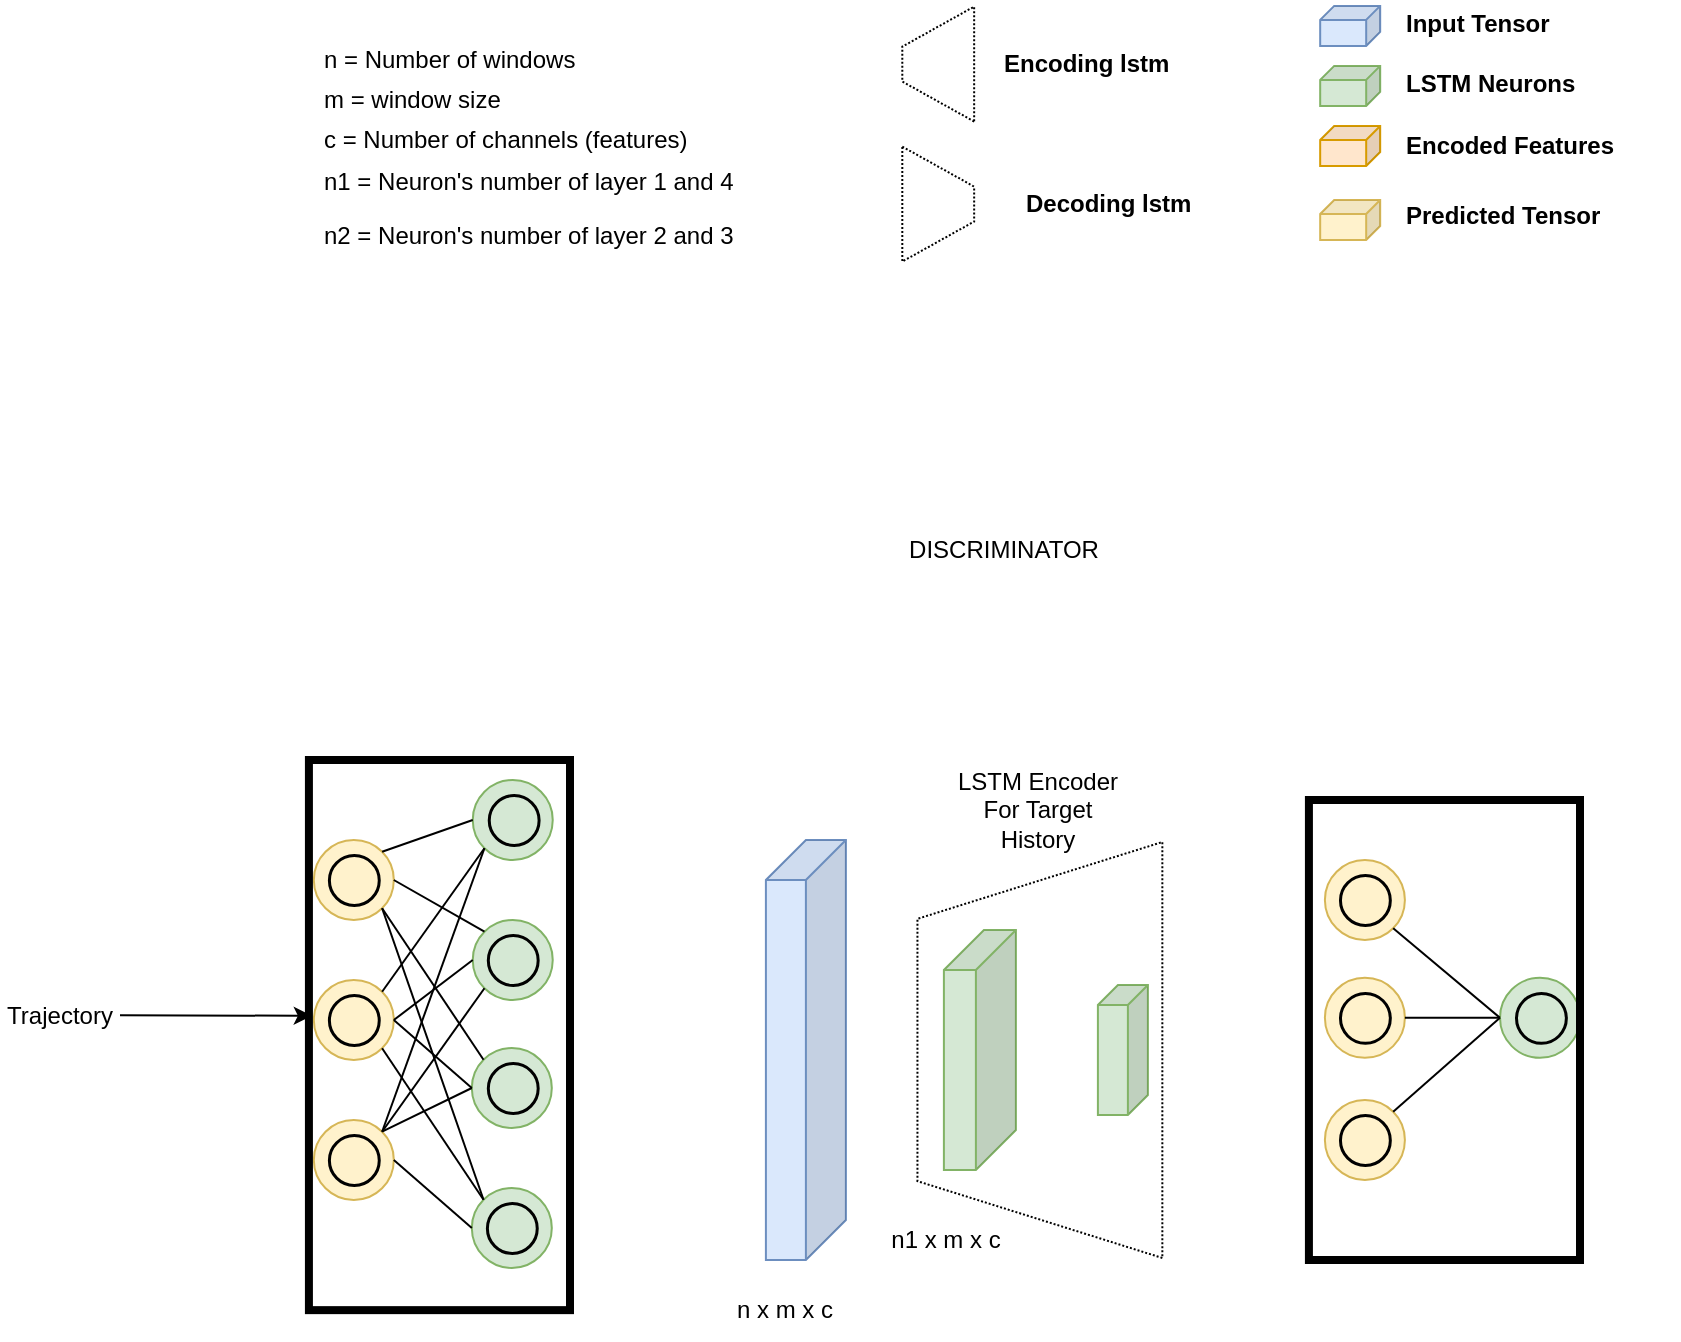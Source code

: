 <mxfile>
    <diagram id="ERRANNHULU-bSqBF8AOw" name="Pagina-1">
        <mxGraphModel dx="2423" dy="1727" grid="1" gridSize="10" guides="1" tooltips="1" connect="1" arrows="1" fold="1" page="1" pageScale="1" pageWidth="1169" pageHeight="827" math="0" shadow="0">
            <root>
                <mxCell id="0"/>
                <mxCell id="1" parent="0"/>
                <mxCell id="47" value="" style="shape=cube;whiteSpace=wrap;html=1;boundedLbl=1;backgroundOutline=1;darkOpacity=0.05;darkOpacity2=0.1;size=7;direction=east;flipH=1;fillColor=#dae8fc;strokeColor=#6c8ebf;" parent="1" vertex="1">
                    <mxGeometry x="440.09" y="-587.06" width="30" height="20" as="geometry"/>
                </mxCell>
                <mxCell id="48" value="" style="shape=cube;whiteSpace=wrap;html=1;boundedLbl=1;backgroundOutline=1;darkOpacity=0.05;darkOpacity2=0.1;size=7;direction=east;flipH=1;fillColor=#d5e8d4;strokeColor=#82b366;" parent="1" vertex="1">
                    <mxGeometry x="440.09" y="-557.06" width="30" height="20" as="geometry"/>
                </mxCell>
                <mxCell id="51" value="Input Tensor" style="text;html=1;strokeColor=none;fillColor=none;align=left;verticalAlign=middle;whiteSpace=wrap;rounded=0;fontStyle=1" parent="1" vertex="1">
                    <mxGeometry x="481.09" y="-590" width="138" height="23.88" as="geometry"/>
                </mxCell>
                <mxCell id="52" value="LSTM Neurons" style="text;html=1;strokeColor=none;fillColor=none;align=left;verticalAlign=middle;whiteSpace=wrap;rounded=0;fontStyle=1" parent="1" vertex="1">
                    <mxGeometry x="481.09" y="-560" width="138" height="23.88" as="geometry"/>
                </mxCell>
                <mxCell id="53" value="Encoded Features" style="text;html=1;strokeColor=none;fillColor=none;align=left;verticalAlign=middle;whiteSpace=wrap;rounded=0;fontStyle=1" parent="1" vertex="1">
                    <mxGeometry x="481.09" y="-528.94" width="138" height="23.88" as="geometry"/>
                </mxCell>
                <mxCell id="57" value="" style="shape=cube;whiteSpace=wrap;html=1;boundedLbl=1;backgroundOutline=1;darkOpacity=0.05;darkOpacity2=0.1;size=7;direction=east;flipH=1;fillColor=#ffe6cc;strokeColor=#d79b00;" parent="1" vertex="1">
                    <mxGeometry x="440.09" y="-527" width="30" height="20" as="geometry"/>
                </mxCell>
                <mxCell id="58" value="" style="shape=cube;whiteSpace=wrap;html=1;boundedLbl=1;backgroundOutline=1;darkOpacity=0.05;darkOpacity2=0.1;size=7;direction=east;flipH=1;fillColor=#fff2cc;strokeColor=#d6b656;" parent="1" vertex="1">
                    <mxGeometry x="440.09" y="-490.0" width="30" height="20" as="geometry"/>
                </mxCell>
                <mxCell id="59" value="Predicted Tensor" style="text;html=1;strokeColor=none;fillColor=none;align=left;verticalAlign=middle;whiteSpace=wrap;rounded=0;fontStyle=1" parent="1" vertex="1">
                    <mxGeometry x="481.09" y="-493.88" width="138" height="23.88" as="geometry"/>
                </mxCell>
                <mxCell id="61" value="&lt;b&gt;Encoding lstm&amp;nbsp;&lt;/b&gt;" style="text;html=1;strokeColor=none;fillColor=none;align=center;verticalAlign=middle;whiteSpace=wrap;rounded=0;dashed=1;dashPattern=1 1;" parent="1" vertex="1">
                    <mxGeometry x="266.85" y="-567.96" width="116" height="20" as="geometry"/>
                </mxCell>
                <mxCell id="62" value="&lt;b&gt;Decoding lstm&amp;nbsp;&lt;/b&gt;" style="text;html=1;strokeColor=none;fillColor=none;align=center;verticalAlign=middle;whiteSpace=wrap;rounded=0;dashed=1;dashPattern=1 1;" parent="1" vertex="1">
                    <mxGeometry x="277.85" y="-497.96" width="116" height="20" as="geometry"/>
                </mxCell>
                <mxCell id="63" value="" style="shape=trapezoid;perimeter=trapezoidPerimeter;whiteSpace=wrap;html=1;fixedSize=1;dashed=1;dashPattern=1 1;fillColor=none;rotation=-90;" parent="1" vertex="1">
                    <mxGeometry x="220.38" y="-575.92" width="57.47" height="35.92" as="geometry"/>
                </mxCell>
                <mxCell id="65" value="" style="shape=trapezoid;perimeter=trapezoidPerimeter;whiteSpace=wrap;html=1;fixedSize=1;dashed=1;dashPattern=1 1;fillColor=none;rotation=-90;direction=west;" parent="1" vertex="1">
                    <mxGeometry x="220.38" y="-505.92" width="57.47" height="35.92" as="geometry"/>
                </mxCell>
                <mxCell id="71" value="n = Number of windows&amp;nbsp;" style="text;html=1;strokeColor=none;fillColor=none;align=center;verticalAlign=middle;whiteSpace=wrap;rounded=0;dashed=1;dashPattern=1 1;" parent="1" vertex="1">
                    <mxGeometry x="-71.62" y="-570" width="156.51" height="20" as="geometry"/>
                </mxCell>
                <mxCell id="72" value="m = window size&amp;nbsp;&amp;nbsp;" style="text;html=1;strokeColor=none;fillColor=none;align=left;verticalAlign=middle;whiteSpace=wrap;rounded=0;dashed=1;dashPattern=1 1;" parent="1" vertex="1">
                    <mxGeometry x="-59.61" y="-550" width="140" height="20" as="geometry"/>
                </mxCell>
                <mxCell id="73" value="c = Number of channels (features)&amp;nbsp;" style="text;html=1;strokeColor=none;fillColor=none;align=left;verticalAlign=middle;whiteSpace=wrap;rounded=0;dashed=1;dashPattern=1 1;" parent="1" vertex="1">
                    <mxGeometry x="-59.61" y="-530" width="211" height="20" as="geometry"/>
                </mxCell>
                <mxCell id="74" value="n1 = Neuron's number of layer 1 and 4&amp;nbsp;" style="text;html=1;strokeColor=none;fillColor=none;align=left;verticalAlign=middle;whiteSpace=wrap;rounded=0;dashed=1;dashPattern=1 1;" parent="1" vertex="1">
                    <mxGeometry x="-59.61" y="-508.94" width="221" height="20" as="geometry"/>
                </mxCell>
                <mxCell id="75" value="n2 = Neuron's number of layer 2 and 3&amp;nbsp;" style="text;html=1;strokeColor=none;fillColor=none;align=left;verticalAlign=middle;whiteSpace=wrap;rounded=0;dashed=1;dashPattern=1 1;" parent="1" vertex="1">
                    <mxGeometry x="-59.61" y="-481.84" width="221" height="20" as="geometry"/>
                </mxCell>
                <mxCell id="76" value="" style="shape=cube;whiteSpace=wrap;html=1;boundedLbl=1;backgroundOutline=1;darkOpacity=0.05;darkOpacity2=0.1;size=20;direction=east;flipH=1;fillColor=#dae8fc;strokeColor=#6c8ebf;" parent="1" vertex="1">
                    <mxGeometry x="162.95" y="-170" width="40" height="210" as="geometry"/>
                </mxCell>
                <mxCell id="77" value="" style="shape=cube;whiteSpace=wrap;html=1;boundedLbl=1;backgroundOutline=1;darkOpacity=0.05;darkOpacity2=0.1;size=20;direction=east;flipH=1;fillColor=#d5e8d4;strokeColor=#82b366;" parent="1" vertex="1">
                    <mxGeometry x="251.95" y="-125" width="36" height="120" as="geometry"/>
                </mxCell>
                <mxCell id="78" value="" style="shape=cube;whiteSpace=wrap;html=1;boundedLbl=1;backgroundOutline=1;darkOpacity=0.05;darkOpacity2=0.1;size=10;direction=east;flipH=1;fillColor=#d5e8d4;strokeColor=#82b366;" parent="1" vertex="1">
                    <mxGeometry x="328.95" y="-97.5" width="25" height="65" as="geometry"/>
                </mxCell>
                <mxCell id="79" value="n x m x c" style="text;html=1;strokeColor=none;fillColor=none;align=center;verticalAlign=middle;whiteSpace=wrap;rounded=0;" parent="1" vertex="1">
                    <mxGeometry x="122.95" y="50" width="99" height="30" as="geometry"/>
                </mxCell>
                <mxCell id="80" value="" style="shape=trapezoid;perimeter=trapezoidPerimeter;whiteSpace=wrap;html=1;fixedSize=1;rotation=90;dashed=1;dashPattern=1 1;fillColor=none;direction=west;size=38.41;" parent="1" vertex="1">
                    <mxGeometry x="195.96" y="-126.23" width="207.98" height="122.45" as="geometry"/>
                </mxCell>
                <mxCell id="81" value="n1 x m x c" style="text;html=1;strokeColor=none;fillColor=none;align=center;verticalAlign=middle;whiteSpace=wrap;rounded=0;dashed=1;dashPattern=1 1;" parent="1" vertex="1">
                    <mxGeometry x="212.95" y="20" width="80" height="20" as="geometry"/>
                </mxCell>
                <mxCell id="83" value="DISCRIMINATOR" style="text;html=1;strokeColor=none;fillColor=none;align=center;verticalAlign=middle;whiteSpace=wrap;rounded=0;strokeWidth=4;" parent="1" vertex="1">
                    <mxGeometry x="251.95" y="-330" width="60" height="30" as="geometry"/>
                </mxCell>
                <mxCell id="87" value="LSTM Encoder For Target History" style="text;html=1;strokeColor=none;fillColor=none;align=center;verticalAlign=middle;whiteSpace=wrap;rounded=0;strokeWidth=4;" parent="1" vertex="1">
                    <mxGeometry x="251.95" y="-200" width="93.73" height="30" as="geometry"/>
                </mxCell>
                <mxCell id="117" value="" style="group" parent="1" vertex="1" connectable="0">
                    <mxGeometry x="-63.09" y="-200" width="119.46" height="244" as="geometry"/>
                </mxCell>
                <mxCell id="118" value="" style="ellipse;whiteSpace=wrap;html=1;aspect=fixed;strokeColor=#d6b656;fillColor=#fff2cc;container=0;" parent="117" vertex="1">
                    <mxGeometry y="170" width="40" height="40" as="geometry"/>
                </mxCell>
                <mxCell id="119" value="" style="ellipse;whiteSpace=wrap;html=1;aspect=fixed;fillColor=none;strokeWidth=1.5;container=0;" parent="117" vertex="1">
                    <mxGeometry x="7.535" y="177.53" width="24.93" height="24.93" as="geometry"/>
                </mxCell>
                <mxCell id="120" value="" style="ellipse;whiteSpace=wrap;html=1;aspect=fixed;strokeColor=#d6b656;fillColor=#fff2cc;container=0;" parent="117" vertex="1">
                    <mxGeometry y="100" width="40" height="40" as="geometry"/>
                </mxCell>
                <mxCell id="121" value="" style="ellipse;whiteSpace=wrap;html=1;aspect=fixed;fillColor=none;strokeWidth=1.5;container=0;" parent="117" vertex="1">
                    <mxGeometry x="7.535" y="107.53" width="24.93" height="24.93" as="geometry"/>
                </mxCell>
                <mxCell id="122" value="" style="ellipse;whiteSpace=wrap;html=1;aspect=fixed;strokeColor=#d6b656;fillColor=#fff2cc;container=0;" parent="117" vertex="1">
                    <mxGeometry y="30" width="40" height="40" as="geometry"/>
                </mxCell>
                <mxCell id="123" value="" style="ellipse;whiteSpace=wrap;html=1;aspect=fixed;fillColor=none;strokeWidth=1.5;container=0;" parent="117" vertex="1">
                    <mxGeometry x="7.535" y="37.53" width="24.93" height="24.93" as="geometry"/>
                </mxCell>
                <mxCell id="124" value="" style="ellipse;whiteSpace=wrap;html=1;aspect=fixed;strokeColor=#82b366;fillColor=#d5e8d4;container=0;" parent="117" vertex="1">
                    <mxGeometry x="79" y="134" width="40" height="40" as="geometry"/>
                </mxCell>
                <mxCell id="125" value="" style="ellipse;whiteSpace=wrap;html=1;aspect=fixed;fillColor=none;strokeWidth=1.5;container=0;" parent="117" vertex="1">
                    <mxGeometry x="87" y="141.53" width="24.93" height="24.93" as="geometry"/>
                </mxCell>
                <mxCell id="126" value="" style="ellipse;whiteSpace=wrap;html=1;aspect=fixed;strokeColor=#82b366;fillColor=#d5e8d4;container=0;" parent="117" vertex="1">
                    <mxGeometry x="79" y="204" width="40" height="40" as="geometry"/>
                </mxCell>
                <mxCell id="127" value="" style="ellipse;whiteSpace=wrap;html=1;aspect=fixed;fillColor=none;strokeWidth=1.5;container=0;" parent="117" vertex="1">
                    <mxGeometry x="86.535" y="211.53" width="24.93" height="24.93" as="geometry"/>
                </mxCell>
                <mxCell id="128" value="" style="ellipse;whiteSpace=wrap;html=1;aspect=fixed;strokeColor=#82b366;fillColor=#d5e8d4;container=0;" parent="117" vertex="1">
                    <mxGeometry x="79.46" width="40" height="40" as="geometry"/>
                </mxCell>
                <mxCell id="129" value="" style="ellipse;whiteSpace=wrap;html=1;aspect=fixed;fillColor=none;strokeWidth=1.5;container=0;" parent="117" vertex="1">
                    <mxGeometry x="87.46" y="7.53" width="24.93" height="24.93" as="geometry"/>
                </mxCell>
                <mxCell id="130" value="" style="ellipse;whiteSpace=wrap;html=1;aspect=fixed;strokeColor=#82b366;fillColor=#d5e8d4;container=0;" parent="117" vertex="1">
                    <mxGeometry x="79.46" y="70" width="40" height="40" as="geometry"/>
                </mxCell>
                <mxCell id="131" value="" style="ellipse;whiteSpace=wrap;html=1;aspect=fixed;fillColor=none;strokeWidth=1.5;container=0;" parent="117" vertex="1">
                    <mxGeometry x="86.995" y="77.53" width="24.93" height="24.93" as="geometry"/>
                </mxCell>
                <mxCell id="132" value="" style="endArrow=none;html=1;rounded=0;fontSize=12;exitX=1;exitY=0;exitDx=0;exitDy=0;entryX=0;entryY=0.5;entryDx=0;entryDy=0;" parent="117" source="122" target="128" edge="1">
                    <mxGeometry width="50" height="50" relative="1" as="geometry">
                        <mxPoint x="180" y="120" as="sourcePoint"/>
                        <mxPoint x="230" y="70" as="targetPoint"/>
                    </mxGeometry>
                </mxCell>
                <mxCell id="133" value="" style="endArrow=none;html=1;rounded=0;fontSize=12;exitX=1;exitY=0.5;exitDx=0;exitDy=0;entryX=0;entryY=0;entryDx=0;entryDy=0;" parent="117" source="122" target="130" edge="1">
                    <mxGeometry width="50" height="50" relative="1" as="geometry">
                        <mxPoint x="44.142" y="45.858" as="sourcePoint"/>
                        <mxPoint x="89.46" y="30" as="targetPoint"/>
                    </mxGeometry>
                </mxCell>
                <mxCell id="134" value="" style="endArrow=none;html=1;rounded=0;fontSize=12;exitX=1;exitY=1;exitDx=0;exitDy=0;entryX=0;entryY=0;entryDx=0;entryDy=0;" parent="117" source="122" target="124" edge="1">
                    <mxGeometry width="50" height="50" relative="1" as="geometry">
                        <mxPoint x="44.142" y="74.142" as="sourcePoint"/>
                        <mxPoint x="95.318" y="85.858" as="targetPoint"/>
                    </mxGeometry>
                </mxCell>
                <mxCell id="135" value="" style="endArrow=none;html=1;rounded=0;fontSize=12;exitX=1;exitY=1;exitDx=0;exitDy=0;entryX=0;entryY=0;entryDx=0;entryDy=0;" parent="117" source="122" target="126" edge="1">
                    <mxGeometry width="50" height="50" relative="1" as="geometry">
                        <mxPoint x="44.142" y="74.142" as="sourcePoint"/>
                        <mxPoint x="94.858" y="149.858" as="targetPoint"/>
                    </mxGeometry>
                </mxCell>
                <mxCell id="136" value="" style="endArrow=none;html=1;rounded=0;fontSize=12;exitX=1;exitY=0.5;exitDx=0;exitDy=0;entryX=0;entryY=0.5;entryDx=0;entryDy=0;" parent="117" source="120" target="124" edge="1">
                    <mxGeometry width="50" height="50" relative="1" as="geometry">
                        <mxPoint x="44.142" y="74.142" as="sourcePoint"/>
                        <mxPoint x="94.858" y="219.858" as="targetPoint"/>
                    </mxGeometry>
                </mxCell>
                <mxCell id="137" value="" style="endArrow=none;html=1;rounded=0;fontSize=12;exitX=1;exitY=0.5;exitDx=0;exitDy=0;entryX=0;entryY=0.5;entryDx=0;entryDy=0;" parent="117" source="118" target="126" edge="1">
                    <mxGeometry width="50" height="50" relative="1" as="geometry">
                        <mxPoint x="50" y="130" as="sourcePoint"/>
                        <mxPoint x="89" y="164" as="targetPoint"/>
                    </mxGeometry>
                </mxCell>
                <mxCell id="138" value="" style="endArrow=none;html=1;rounded=0;fontSize=12;exitX=1;exitY=0;exitDx=0;exitDy=0;entryX=0;entryY=0.5;entryDx=0;entryDy=0;" parent="117" source="118" target="124" edge="1">
                    <mxGeometry width="50" height="50" relative="1" as="geometry">
                        <mxPoint x="50" y="200" as="sourcePoint"/>
                        <mxPoint x="89" y="234" as="targetPoint"/>
                    </mxGeometry>
                </mxCell>
                <mxCell id="139" value="" style="endArrow=none;html=1;rounded=0;fontSize=12;exitX=1;exitY=0;exitDx=0;exitDy=0;entryX=0;entryY=1;entryDx=0;entryDy=0;" parent="117" source="118" target="130" edge="1">
                    <mxGeometry width="50" height="50" relative="1" as="geometry">
                        <mxPoint x="44.142" y="185.858" as="sourcePoint"/>
                        <mxPoint x="89" y="164" as="targetPoint"/>
                    </mxGeometry>
                </mxCell>
                <mxCell id="140" value="" style="endArrow=none;html=1;rounded=0;fontSize=12;exitX=1;exitY=0;exitDx=0;exitDy=0;entryX=0;entryY=1;entryDx=0;entryDy=0;" parent="117" source="118" target="128" edge="1">
                    <mxGeometry width="50" height="50" relative="1" as="geometry">
                        <mxPoint x="44.142" y="185.858" as="sourcePoint"/>
                        <mxPoint x="95.318" y="114.142" as="targetPoint"/>
                    </mxGeometry>
                </mxCell>
                <mxCell id="141" value="" style="endArrow=none;html=1;rounded=0;fontSize=12;exitX=1;exitY=0;exitDx=0;exitDy=0;entryX=0;entryY=1;entryDx=0;entryDy=0;" parent="117" source="120" target="128" edge="1">
                    <mxGeometry width="50" height="50" relative="1" as="geometry">
                        <mxPoint x="44.142" y="185.858" as="sourcePoint"/>
                        <mxPoint x="95.318" y="44.142" as="targetPoint"/>
                    </mxGeometry>
                </mxCell>
                <mxCell id="142" value="" style="endArrow=none;html=1;rounded=0;fontSize=12;exitX=1;exitY=1;exitDx=0;exitDy=0;entryX=0;entryY=0;entryDx=0;entryDy=0;" parent="117" source="120" target="126" edge="1">
                    <mxGeometry width="50" height="50" relative="1" as="geometry">
                        <mxPoint x="44.142" y="115.858" as="sourcePoint"/>
                        <mxPoint x="95.318" y="44.142" as="targetPoint"/>
                    </mxGeometry>
                </mxCell>
                <mxCell id="143" value="" style="endArrow=none;html=1;rounded=0;fontSize=12;exitX=1;exitY=0.5;exitDx=0;exitDy=0;entryX=0;entryY=0.5;entryDx=0;entryDy=0;" parent="117" source="120" target="130" edge="1">
                    <mxGeometry width="50" height="50" relative="1" as="geometry">
                        <mxPoint x="44.142" y="144.142" as="sourcePoint"/>
                        <mxPoint x="94.858" y="219.858" as="targetPoint"/>
                    </mxGeometry>
                </mxCell>
                <mxCell id="399" style="edgeStyle=none;html=1;entryX=0.011;entryY=0.465;entryDx=0;entryDy=0;entryPerimeter=0;endArrow=classic;endFill=1;" edge="1" parent="1" source="173" target="266">
                    <mxGeometry relative="1" as="geometry"/>
                </mxCell>
                <mxCell id="173" value="Trajectory" style="text;html=1;strokeColor=none;fillColor=none;align=center;verticalAlign=middle;whiteSpace=wrap;rounded=0;strokeWidth=4;" parent="1" vertex="1">
                    <mxGeometry x="-220" y="-97.5" width="60" height="30" as="geometry"/>
                </mxCell>
                <mxCell id="266" value="" style="rounded=0;whiteSpace=wrap;html=1;strokeWidth=4;fillColor=none;" parent="1" vertex="1">
                    <mxGeometry x="-65.54" y="-210" width="130.54" height="275.07" as="geometry"/>
                </mxCell>
                <mxCell id="365" value="" style="group" vertex="1" connectable="0" parent="1">
                    <mxGeometry x="442.45" y="-201.07" width="130" height="275.07" as="geometry"/>
                </mxCell>
                <mxCell id="366" value="" style="ellipse;whiteSpace=wrap;html=1;aspect=fixed;strokeColor=#d6b656;fillColor=#fff2cc;container=0;" vertex="1" parent="365">
                    <mxGeometry y="161.07" width="40" height="40" as="geometry"/>
                </mxCell>
                <mxCell id="367" value="" style="ellipse;whiteSpace=wrap;html=1;aspect=fixed;fillColor=none;strokeWidth=1.5;container=0;" vertex="1" parent="365">
                    <mxGeometry x="7.535" y="168.6" width="24.93" height="24.93" as="geometry"/>
                </mxCell>
                <mxCell id="368" value="" style="ellipse;whiteSpace=wrap;html=1;aspect=fixed;strokeColor=#d6b656;fillColor=#fff2cc;container=0;" vertex="1" parent="365">
                    <mxGeometry y="100" width="40" height="40" as="geometry"/>
                </mxCell>
                <mxCell id="369" value="" style="ellipse;whiteSpace=wrap;html=1;aspect=fixed;fillColor=none;strokeWidth=1.5;container=0;" vertex="1" parent="365">
                    <mxGeometry x="7.535" y="107.53" width="24.93" height="24.93" as="geometry"/>
                </mxCell>
                <mxCell id="370" value="" style="ellipse;whiteSpace=wrap;html=1;aspect=fixed;strokeColor=#d6b656;fillColor=#fff2cc;container=0;" vertex="1" parent="365">
                    <mxGeometry y="41.07" width="40" height="40" as="geometry"/>
                </mxCell>
                <mxCell id="371" value="" style="ellipse;whiteSpace=wrap;html=1;aspect=fixed;fillColor=none;strokeWidth=1.5;container=0;" vertex="1" parent="365">
                    <mxGeometry x="7.535" y="48.6" width="24.93" height="24.93" as="geometry"/>
                </mxCell>
                <mxCell id="372" value="" style="ellipse;whiteSpace=wrap;html=1;aspect=fixed;strokeColor=#82b366;fillColor=#d5e8d4;container=0;" vertex="1" parent="365">
                    <mxGeometry x="87.55" y="100.0" width="40" height="40" as="geometry"/>
                </mxCell>
                <mxCell id="373" value="" style="ellipse;whiteSpace=wrap;html=1;aspect=fixed;fillColor=none;strokeWidth=1.5;container=0;" vertex="1" parent="365">
                    <mxGeometry x="95.55" y="107.53" width="24.93" height="24.93" as="geometry"/>
                </mxCell>
                <mxCell id="382" value="" style="endArrow=none;html=1;rounded=0;fontSize=12;exitX=1;exitY=1;exitDx=0;exitDy=0;entryX=0;entryY=0.5;entryDx=0;entryDy=0;" edge="1" parent="365" source="370" target="372">
                    <mxGeometry width="50" height="50" relative="1" as="geometry">
                        <mxPoint x="44.142" y="74.142" as="sourcePoint"/>
                        <mxPoint x="95.318" y="85.858" as="targetPoint"/>
                    </mxGeometry>
                </mxCell>
                <mxCell id="384" value="" style="endArrow=none;html=1;rounded=0;fontSize=12;exitX=1;exitY=0.5;exitDx=0;exitDy=0;entryX=0;entryY=0.5;entryDx=0;entryDy=0;" edge="1" parent="365" source="368" target="372">
                    <mxGeometry width="50" height="50" relative="1" as="geometry">
                        <mxPoint x="44.142" y="74.142" as="sourcePoint"/>
                        <mxPoint x="94.858" y="219.858" as="targetPoint"/>
                    </mxGeometry>
                </mxCell>
                <mxCell id="386" value="" style="endArrow=none;html=1;rounded=0;fontSize=12;exitX=1;exitY=0;exitDx=0;exitDy=0;entryX=0;entryY=0.5;entryDx=0;entryDy=0;" edge="1" parent="365" source="366" target="372">
                    <mxGeometry width="50" height="50" relative="1" as="geometry">
                        <mxPoint x="50" y="200" as="sourcePoint"/>
                        <mxPoint x="89" y="234" as="targetPoint"/>
                    </mxGeometry>
                </mxCell>
                <mxCell id="398" value="" style="rounded=0;whiteSpace=wrap;html=1;strokeWidth=4;fillColor=none;" vertex="1" parent="365">
                    <mxGeometry x="-7.99" y="11.07" width="135.54" height="230" as="geometry"/>
                </mxCell>
            </root>
        </mxGraphModel>
    </diagram>
</mxfile>
